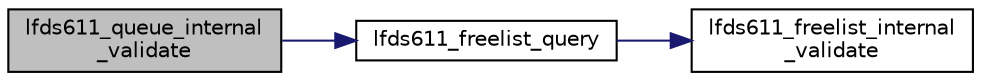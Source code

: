 digraph "lfds611_queue_internal_validate"
{
 // LATEX_PDF_SIZE
  edge [fontname="Helvetica",fontsize="10",labelfontname="Helvetica",labelfontsize="10"];
  node [fontname="Helvetica",fontsize="10",shape=record];
  rankdir="LR";
  Node1 [label="lfds611_queue_internal\l_validate",height=0.2,width=0.4,color="black", fillcolor="grey75", style="filled", fontcolor="black",tooltip=" "];
  Node1 -> Node2 [color="midnightblue",fontsize="10",style="solid",fontname="Helvetica"];
  Node2 [label="lfds611_freelist_query",height=0.2,width=0.4,color="black", fillcolor="white", style="filled",URL="$liblfds611_8h.html#ae97f5127029cc5e693e0ca45c1eccefe",tooltip=" "];
  Node2 -> Node3 [color="midnightblue",fontsize="10",style="solid",fontname="Helvetica"];
  Node3 [label="lfds611_freelist_internal\l_validate",height=0.2,width=0.4,color="black", fillcolor="white", style="filled",URL="$lfds611__freelist__query_8c.html#adf1ca2202e9895fae4b145494b89a484",tooltip=" "];
}

